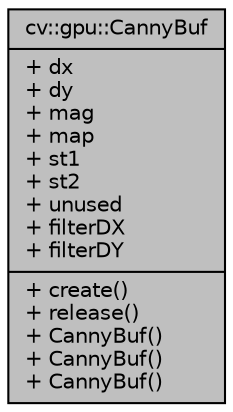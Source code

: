 digraph "cv::gpu::CannyBuf"
{
 // LATEX_PDF_SIZE
  edge [fontname="Helvetica",fontsize="10",labelfontname="Helvetica",labelfontsize="10"];
  node [fontname="Helvetica",fontsize="10",shape=record];
  Node1 [label="{cv::gpu::CannyBuf\n|+ dx\l+ dy\l+ mag\l+ map\l+ st1\l+ st2\l+ unused\l+ filterDX\l+ filterDY\l|+ create()\l+ release()\l+ CannyBuf()\l+ CannyBuf()\l+ CannyBuf()\l}",height=0.2,width=0.4,color="black", fillcolor="grey75", style="filled", fontcolor="black",tooltip=" "];
}
